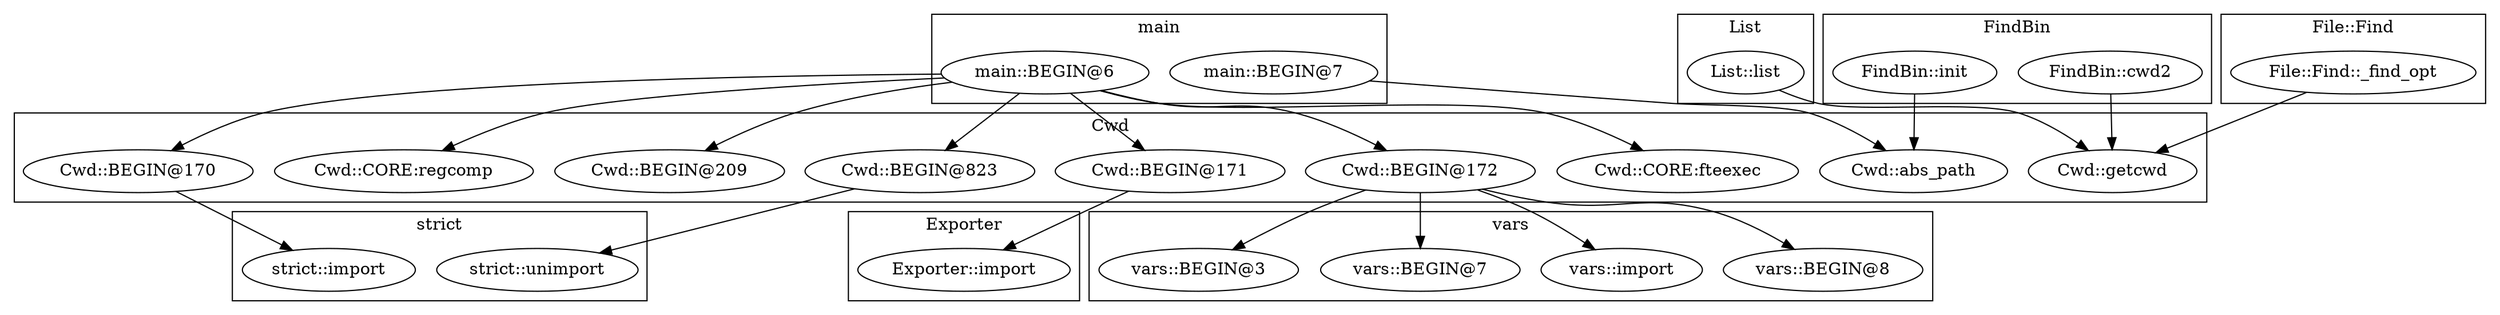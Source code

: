 digraph {
graph [overlap=false]
subgraph cluster_vars {
	label="vars";
	"vars::BEGIN@3";
	"vars::BEGIN@8";
	"vars::import";
	"vars::BEGIN@7";
}
subgraph cluster_main {
	label="main";
	"main::BEGIN@7";
	"main::BEGIN@6";
}
subgraph cluster_strict {
	label="strict";
	"strict::import";
	"strict::unimport";
}
subgraph cluster_List {
	label="List";
	"List::list";
}
subgraph cluster_FindBin {
	label="FindBin";
	"FindBin::cwd2";
	"FindBin::init";
}
subgraph cluster_File_Find {
	label="File::Find";
	"File::Find::_find_opt";
}
subgraph cluster_Exporter {
	label="Exporter";
	"Exporter::import";
}
subgraph cluster_Cwd {
	label="Cwd";
	"Cwd::BEGIN@170";
	"Cwd::CORE:fteexec";
	"Cwd::BEGIN@171";
	"Cwd::BEGIN@823";
	"Cwd::getcwd";
	"Cwd::BEGIN@209";
	"Cwd::CORE:regcomp";
	"Cwd::BEGIN@172";
	"Cwd::abs_path";
}
"main::BEGIN@6" -> "Cwd::BEGIN@823";
"Cwd::BEGIN@171" -> "Exporter::import";
"Cwd::BEGIN@823" -> "strict::unimport";
"main::BEGIN@6" -> "Cwd::BEGIN@171";
"Cwd::BEGIN@172" -> "vars::BEGIN@8";
"main::BEGIN@7" -> "Cwd::abs_path";
"FindBin::init" -> "Cwd::abs_path";
"main::BEGIN@6" -> "Cwd::BEGIN@170";
"Cwd::BEGIN@172" -> "vars::import";
"main::BEGIN@6" -> "Cwd::BEGIN@209";
"FindBin::cwd2" -> "Cwd::getcwd";
"List::list" -> "Cwd::getcwd";
"File::Find::_find_opt" -> "Cwd::getcwd";
"main::BEGIN@6" -> "Cwd::CORE:fteexec";
"main::BEGIN@6" -> "Cwd::CORE:regcomp";
"Cwd::BEGIN@172" -> "vars::BEGIN@3";
"main::BEGIN@6" -> "Cwd::BEGIN@172";
"Cwd::BEGIN@170" -> "strict::import";
"Cwd::BEGIN@172" -> "vars::BEGIN@7";
}

